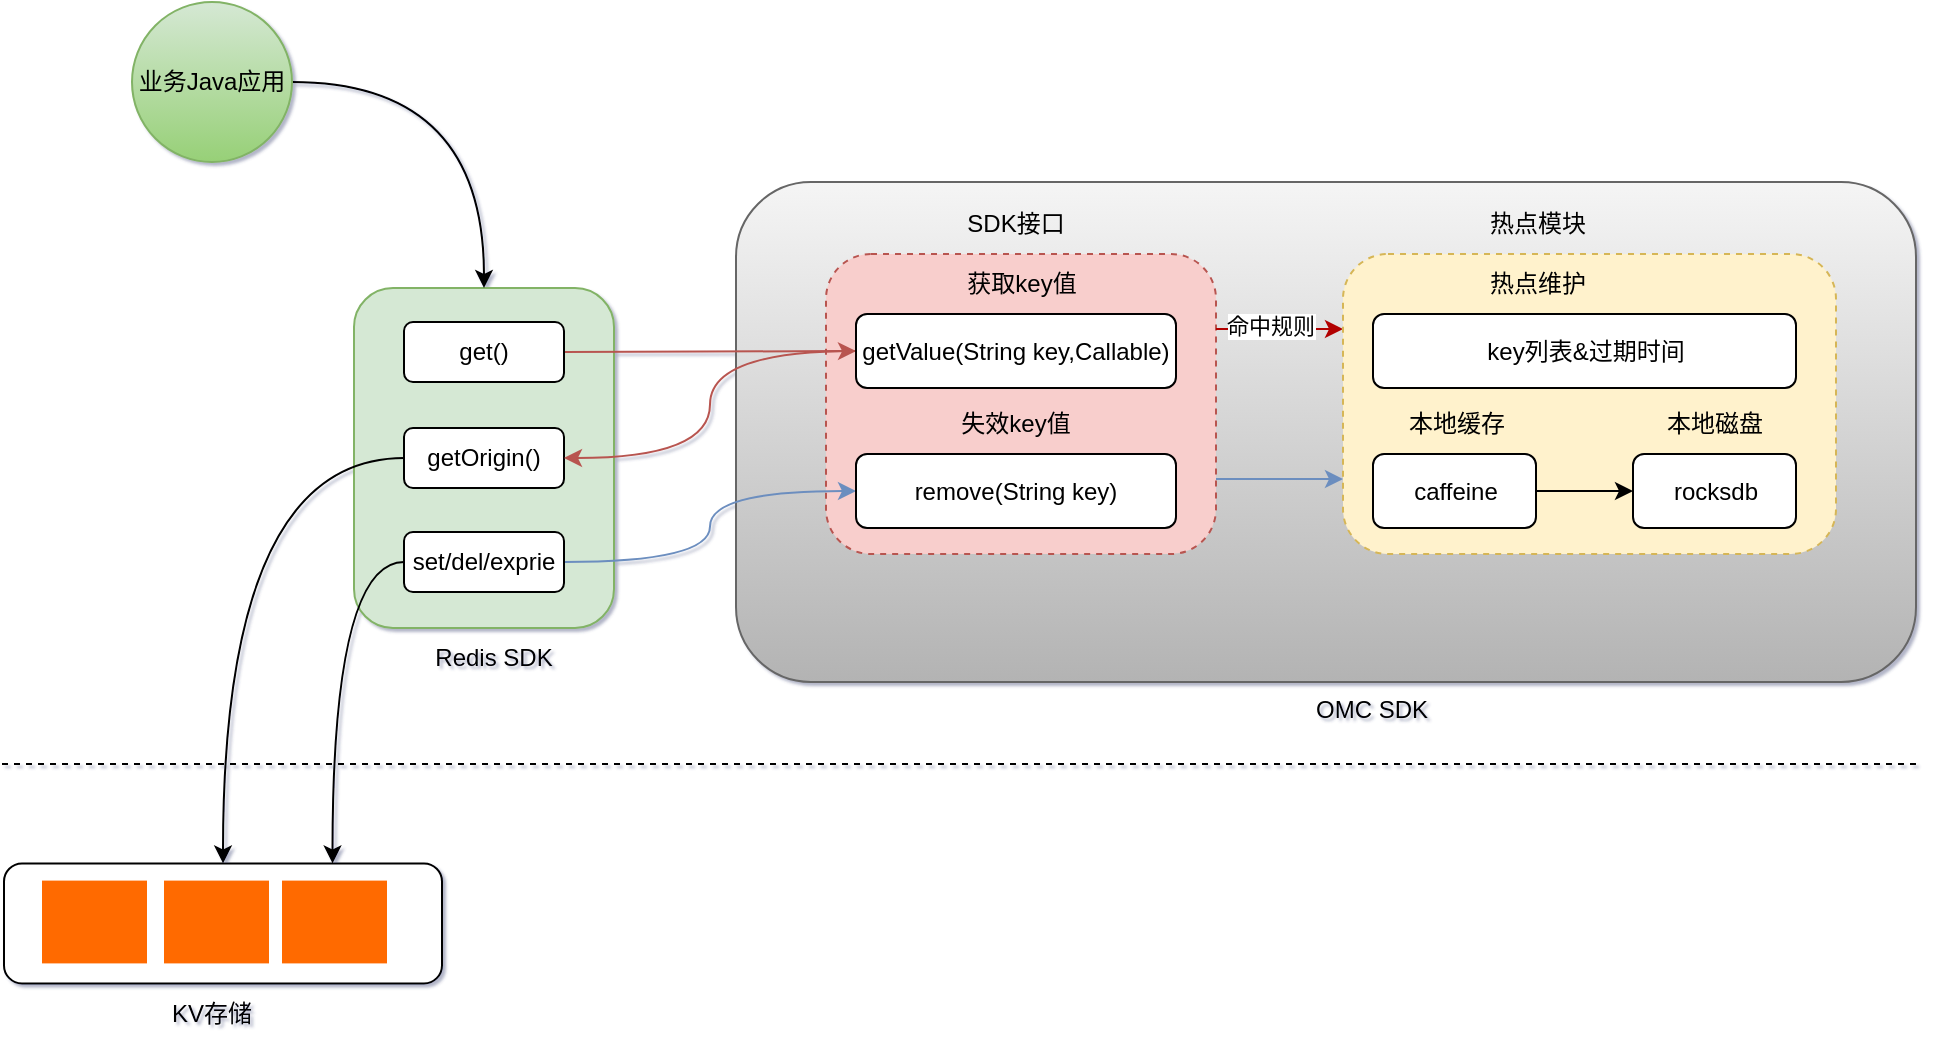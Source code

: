 <mxfile version="26.0.5">
  <diagram name="第 1 页" id="ZlfcepP43zk_2dy7UzXb">
    <mxGraphModel dx="1434" dy="699" grid="1" gridSize="10" guides="1" tooltips="1" connect="1" arrows="1" fold="1" page="1" pageScale="1" pageWidth="1654" pageHeight="1169" background="none" math="0" shadow="1">
      <root>
        <mxCell id="0" />
        <mxCell id="1" parent="0" />
        <mxCell id="C99ylbjmu_gTU2fMFwWg-14" value="" style="rounded=1;whiteSpace=wrap;html=1;fillColor=#f5f5f5;gradientColor=#b3b3b3;strokeColor=#666666;" parent="1" vertex="1">
          <mxGeometry x="847" y="110" width="590" height="250" as="geometry" />
        </mxCell>
        <mxCell id="C99ylbjmu_gTU2fMFwWg-16" value="" style="rounded=1;whiteSpace=wrap;html=1;fillColor=#f8cecc;strokeColor=#b85450;dashed=1;" parent="1" vertex="1">
          <mxGeometry x="892" y="146" width="195" height="150" as="geometry" />
        </mxCell>
        <mxCell id="C99ylbjmu_gTU2fMFwWg-1" value="" style="rounded=1;whiteSpace=wrap;html=1;fillColor=#d5e8d4;strokeColor=#82b366;" parent="1" vertex="1">
          <mxGeometry x="656" y="163" width="130" height="170" as="geometry" />
        </mxCell>
        <mxCell id="C99ylbjmu_gTU2fMFwWg-46" style="edgeStyle=orthogonalEdgeStyle;rounded=0;orthogonalLoop=1;jettySize=auto;html=1;exitX=1;exitY=0.5;exitDx=0;exitDy=0;entryX=0;entryY=0.5;entryDx=0;entryDy=0;curved=1;fillColor=#f8cecc;gradientColor=#ea6b66;strokeColor=#b85450;" parent="1" source="C99ylbjmu_gTU2fMFwWg-5" target="C99ylbjmu_gTU2fMFwWg-17" edge="1">
          <mxGeometry relative="1" as="geometry" />
        </mxCell>
        <mxCell id="C99ylbjmu_gTU2fMFwWg-5" value="get()" style="rounded=1;whiteSpace=wrap;html=1;" parent="1" vertex="1">
          <mxGeometry x="681" y="180" width="80" height="30" as="geometry" />
        </mxCell>
        <mxCell id="C99ylbjmu_gTU2fMFwWg-44" style="edgeStyle=orthogonalEdgeStyle;rounded=0;orthogonalLoop=1;jettySize=auto;html=1;exitX=0;exitY=0.5;exitDx=0;exitDy=0;entryX=0.5;entryY=0;entryDx=0;entryDy=0;curved=1;" parent="1" source="C99ylbjmu_gTU2fMFwWg-8" target="C99ylbjmu_gTU2fMFwWg-38" edge="1">
          <mxGeometry relative="1" as="geometry" />
        </mxCell>
        <mxCell id="C99ylbjmu_gTU2fMFwWg-8" value="getOrigin()" style="rounded=1;whiteSpace=wrap;html=1;" parent="1" vertex="1">
          <mxGeometry x="681" y="233" width="80" height="30" as="geometry" />
        </mxCell>
        <mxCell id="C99ylbjmu_gTU2fMFwWg-45" style="edgeStyle=orthogonalEdgeStyle;rounded=0;orthogonalLoop=1;jettySize=auto;html=1;exitX=0;exitY=0.5;exitDx=0;exitDy=0;entryX=0.75;entryY=0;entryDx=0;entryDy=0;curved=1;" parent="1" source="C99ylbjmu_gTU2fMFwWg-9" target="C99ylbjmu_gTU2fMFwWg-38" edge="1">
          <mxGeometry relative="1" as="geometry" />
        </mxCell>
        <mxCell id="C99ylbjmu_gTU2fMFwWg-48" style="edgeStyle=orthogonalEdgeStyle;rounded=0;orthogonalLoop=1;jettySize=auto;html=1;exitX=1;exitY=0.5;exitDx=0;exitDy=0;entryX=0;entryY=0.5;entryDx=0;entryDy=0;curved=1;fillColor=#dae8fc;strokeColor=#6c8ebf;gradientColor=#7ea6e0;" parent="1" source="C99ylbjmu_gTU2fMFwWg-9" target="C99ylbjmu_gTU2fMFwWg-18" edge="1">
          <mxGeometry relative="1" as="geometry" />
        </mxCell>
        <mxCell id="C99ylbjmu_gTU2fMFwWg-9" value="set/del/exprie" style="rounded=1;whiteSpace=wrap;html=1;" parent="1" vertex="1">
          <mxGeometry x="681" y="285" width="80" height="30" as="geometry" />
        </mxCell>
        <mxCell id="C99ylbjmu_gTU2fMFwWg-49" style="edgeStyle=orthogonalEdgeStyle;rounded=0;orthogonalLoop=1;jettySize=auto;html=1;exitX=1;exitY=0.5;exitDx=0;exitDy=0;entryX=0.5;entryY=0;entryDx=0;entryDy=0;curved=1;" parent="1" source="C99ylbjmu_gTU2fMFwWg-12" target="C99ylbjmu_gTU2fMFwWg-1" edge="1">
          <mxGeometry relative="1" as="geometry" />
        </mxCell>
        <mxCell id="C99ylbjmu_gTU2fMFwWg-12" value="业务Java应用" style="ellipse;whiteSpace=wrap;html=1;aspect=fixed;fillColor=#d5e8d4;gradientColor=#97d077;strokeColor=#82b366;" parent="1" vertex="1">
          <mxGeometry x="545" y="20" width="80" height="80" as="geometry" />
        </mxCell>
        <mxCell id="C99ylbjmu_gTU2fMFwWg-13" value="Redis SDK" style="text;html=1;align=center;verticalAlign=middle;whiteSpace=wrap;rounded=0;" parent="1" vertex="1">
          <mxGeometry x="691" y="333" width="70" height="30" as="geometry" />
        </mxCell>
        <mxCell id="C99ylbjmu_gTU2fMFwWg-15" value="OMC SDK" style="text;html=1;align=center;verticalAlign=middle;whiteSpace=wrap;rounded=0;" parent="1" vertex="1">
          <mxGeometry x="1130" y="359" width="70" height="30" as="geometry" />
        </mxCell>
        <mxCell id="C99ylbjmu_gTU2fMFwWg-31" style="edgeStyle=orthogonalEdgeStyle;rounded=0;orthogonalLoop=1;jettySize=auto;html=1;exitX=1;exitY=0.25;exitDx=0;exitDy=0;entryX=0;entryY=0.25;entryDx=0;entryDy=0;strokeColor=#B20000;fillColor=#e51400;" parent="1" source="C99ylbjmu_gTU2fMFwWg-16" target="C99ylbjmu_gTU2fMFwWg-26" edge="1">
          <mxGeometry relative="1" as="geometry" />
        </mxCell>
        <mxCell id="C99ylbjmu_gTU2fMFwWg-32" value="命中规则" style="edgeLabel;html=1;align=center;verticalAlign=middle;resizable=0;points=[];" parent="C99ylbjmu_gTU2fMFwWg-31" vertex="1" connectable="0">
          <mxGeometry x="-0.158" y="3" relative="1" as="geometry">
            <mxPoint y="1" as="offset" />
          </mxGeometry>
        </mxCell>
        <mxCell id="C99ylbjmu_gTU2fMFwWg-36" style="edgeStyle=orthogonalEdgeStyle;rounded=0;orthogonalLoop=1;jettySize=auto;html=1;exitX=1;exitY=0.75;exitDx=0;exitDy=0;entryX=0;entryY=0.75;entryDx=0;entryDy=0;fillColor=#dae8fc;strokeColor=#6c8ebf;gradientColor=#7ea6e0;" parent="1" source="C99ylbjmu_gTU2fMFwWg-16" target="C99ylbjmu_gTU2fMFwWg-26" edge="1">
          <mxGeometry relative="1" as="geometry" />
        </mxCell>
        <mxCell id="C99ylbjmu_gTU2fMFwWg-47" style="edgeStyle=orthogonalEdgeStyle;rounded=0;orthogonalLoop=1;jettySize=auto;html=1;exitX=0;exitY=0.5;exitDx=0;exitDy=0;entryX=1;entryY=0.5;entryDx=0;entryDy=0;curved=1;fillColor=#f8cecc;gradientColor=#ea6b66;strokeColor=#b85450;" parent="1" source="C99ylbjmu_gTU2fMFwWg-17" target="C99ylbjmu_gTU2fMFwWg-8" edge="1">
          <mxGeometry relative="1" as="geometry" />
        </mxCell>
        <mxCell id="C99ylbjmu_gTU2fMFwWg-17" value="getValue(String key,Callable)" style="rounded=1;whiteSpace=wrap;html=1;" parent="1" vertex="1">
          <mxGeometry x="907" y="176" width="160" height="37" as="geometry" />
        </mxCell>
        <mxCell id="C99ylbjmu_gTU2fMFwWg-18" value="remove(String key)" style="rounded=1;whiteSpace=wrap;html=1;" parent="1" vertex="1">
          <mxGeometry x="907" y="246" width="160" height="37" as="geometry" />
        </mxCell>
        <mxCell id="C99ylbjmu_gTU2fMFwWg-19" value="SDK接口" style="text;html=1;align=center;verticalAlign=middle;whiteSpace=wrap;rounded=0;" parent="1" vertex="1">
          <mxGeometry x="952" y="116" width="70" height="30" as="geometry" />
        </mxCell>
        <mxCell id="C99ylbjmu_gTU2fMFwWg-23" value="热点模块" style="text;html=1;align=center;verticalAlign=middle;whiteSpace=wrap;rounded=0;" parent="1" vertex="1">
          <mxGeometry x="1213" y="116" width="70" height="30" as="geometry" />
        </mxCell>
        <mxCell id="C99ylbjmu_gTU2fMFwWg-24" value="失效key值" style="text;html=1;align=center;verticalAlign=middle;whiteSpace=wrap;rounded=0;" parent="1" vertex="1">
          <mxGeometry x="952" y="216" width="70" height="30" as="geometry" />
        </mxCell>
        <mxCell id="C99ylbjmu_gTU2fMFwWg-25" value="获取key值" style="text;html=1;align=center;verticalAlign=middle;whiteSpace=wrap;rounded=0;" parent="1" vertex="1">
          <mxGeometry x="954.5" y="146" width="70" height="30" as="geometry" />
        </mxCell>
        <mxCell id="C99ylbjmu_gTU2fMFwWg-26" value="" style="rounded=1;whiteSpace=wrap;html=1;fillColor=#fff2cc;strokeColor=#d6b656;dashed=1;" parent="1" vertex="1">
          <mxGeometry x="1150.5" y="146" width="246.5" height="150" as="geometry" />
        </mxCell>
        <mxCell id="C99ylbjmu_gTU2fMFwWg-27" value="key列表&amp;amp;过期时间" style="rounded=1;whiteSpace=wrap;html=1;" parent="1" vertex="1">
          <mxGeometry x="1165.5" y="176" width="211.5" height="37" as="geometry" />
        </mxCell>
        <mxCell id="C99ylbjmu_gTU2fMFwWg-35" style="edgeStyle=orthogonalEdgeStyle;rounded=0;orthogonalLoop=1;jettySize=auto;html=1;exitX=1;exitY=0.5;exitDx=0;exitDy=0;entryX=0;entryY=0.5;entryDx=0;entryDy=0;fillColor=#e51400;strokeColor=#000000;" parent="1" source="C99ylbjmu_gTU2fMFwWg-28" target="C99ylbjmu_gTU2fMFwWg-33" edge="1">
          <mxGeometry relative="1" as="geometry" />
        </mxCell>
        <mxCell id="C99ylbjmu_gTU2fMFwWg-28" value="caffeine" style="rounded=1;whiteSpace=wrap;html=1;" parent="1" vertex="1">
          <mxGeometry x="1165.5" y="246" width="81.5" height="37" as="geometry" />
        </mxCell>
        <mxCell id="C99ylbjmu_gTU2fMFwWg-29" value="本地缓存" style="text;html=1;align=center;verticalAlign=middle;whiteSpace=wrap;rounded=0;" parent="1" vertex="1">
          <mxGeometry x="1165.5" y="216" width="82.5" height="30" as="geometry" />
        </mxCell>
        <mxCell id="C99ylbjmu_gTU2fMFwWg-30" value="热点维护" style="text;html=1;align=center;verticalAlign=middle;whiteSpace=wrap;rounded=0;" parent="1" vertex="1">
          <mxGeometry x="1213" y="146" width="70" height="30" as="geometry" />
        </mxCell>
        <mxCell id="C99ylbjmu_gTU2fMFwWg-33" value="rocksdb" style="rounded=1;whiteSpace=wrap;html=1;" parent="1" vertex="1">
          <mxGeometry x="1295.5" y="246" width="81.5" height="37" as="geometry" />
        </mxCell>
        <mxCell id="C99ylbjmu_gTU2fMFwWg-34" value="本地磁盘" style="text;html=1;align=center;verticalAlign=middle;whiteSpace=wrap;rounded=0;" parent="1" vertex="1">
          <mxGeometry x="1294.5" y="216" width="82.5" height="30" as="geometry" />
        </mxCell>
        <mxCell id="C99ylbjmu_gTU2fMFwWg-37" value="" style="endArrow=none;dashed=1;html=1;rounded=0;" parent="1" edge="1">
          <mxGeometry width="50" height="50" relative="1" as="geometry">
            <mxPoint x="480" y="401" as="sourcePoint" />
            <mxPoint x="1440" y="401" as="targetPoint" />
          </mxGeometry>
        </mxCell>
        <mxCell id="C99ylbjmu_gTU2fMFwWg-38" value="" style="rounded=1;whiteSpace=wrap;html=1;" parent="1" vertex="1">
          <mxGeometry x="481" y="450.7" width="219" height="60" as="geometry" />
        </mxCell>
        <mxCell id="C99ylbjmu_gTU2fMFwWg-40" value="" style="points=[];aspect=fixed;html=1;align=center;shadow=0;dashed=0;fillColor=#FF6A00;strokeColor=none;shape=mxgraph.alibaba_cloud.redis_kvstore;" parent="1" vertex="1">
          <mxGeometry x="561" y="459.3" width="52.5" height="41.4" as="geometry" />
        </mxCell>
        <mxCell id="C99ylbjmu_gTU2fMFwWg-41" value="" style="points=[];aspect=fixed;html=1;align=center;shadow=0;dashed=0;fillColor=#FF6A00;strokeColor=none;shape=mxgraph.alibaba_cloud.redis_kvstore;" parent="1" vertex="1">
          <mxGeometry x="500" y="459.3" width="52.5" height="41.4" as="geometry" />
        </mxCell>
        <mxCell id="C99ylbjmu_gTU2fMFwWg-42" value="" style="points=[];aspect=fixed;html=1;align=center;shadow=0;dashed=0;fillColor=#FF6A00;strokeColor=none;shape=mxgraph.alibaba_cloud.redis_kvstore;" parent="1" vertex="1">
          <mxGeometry x="620" y="459.3" width="52.5" height="41.4" as="geometry" />
        </mxCell>
        <mxCell id="C99ylbjmu_gTU2fMFwWg-43" value="KV存储" style="text;html=1;align=center;verticalAlign=middle;whiteSpace=wrap;rounded=0;" parent="1" vertex="1">
          <mxGeometry x="550" y="510.7" width="70" height="30" as="geometry" />
        </mxCell>
      </root>
    </mxGraphModel>
  </diagram>
</mxfile>

